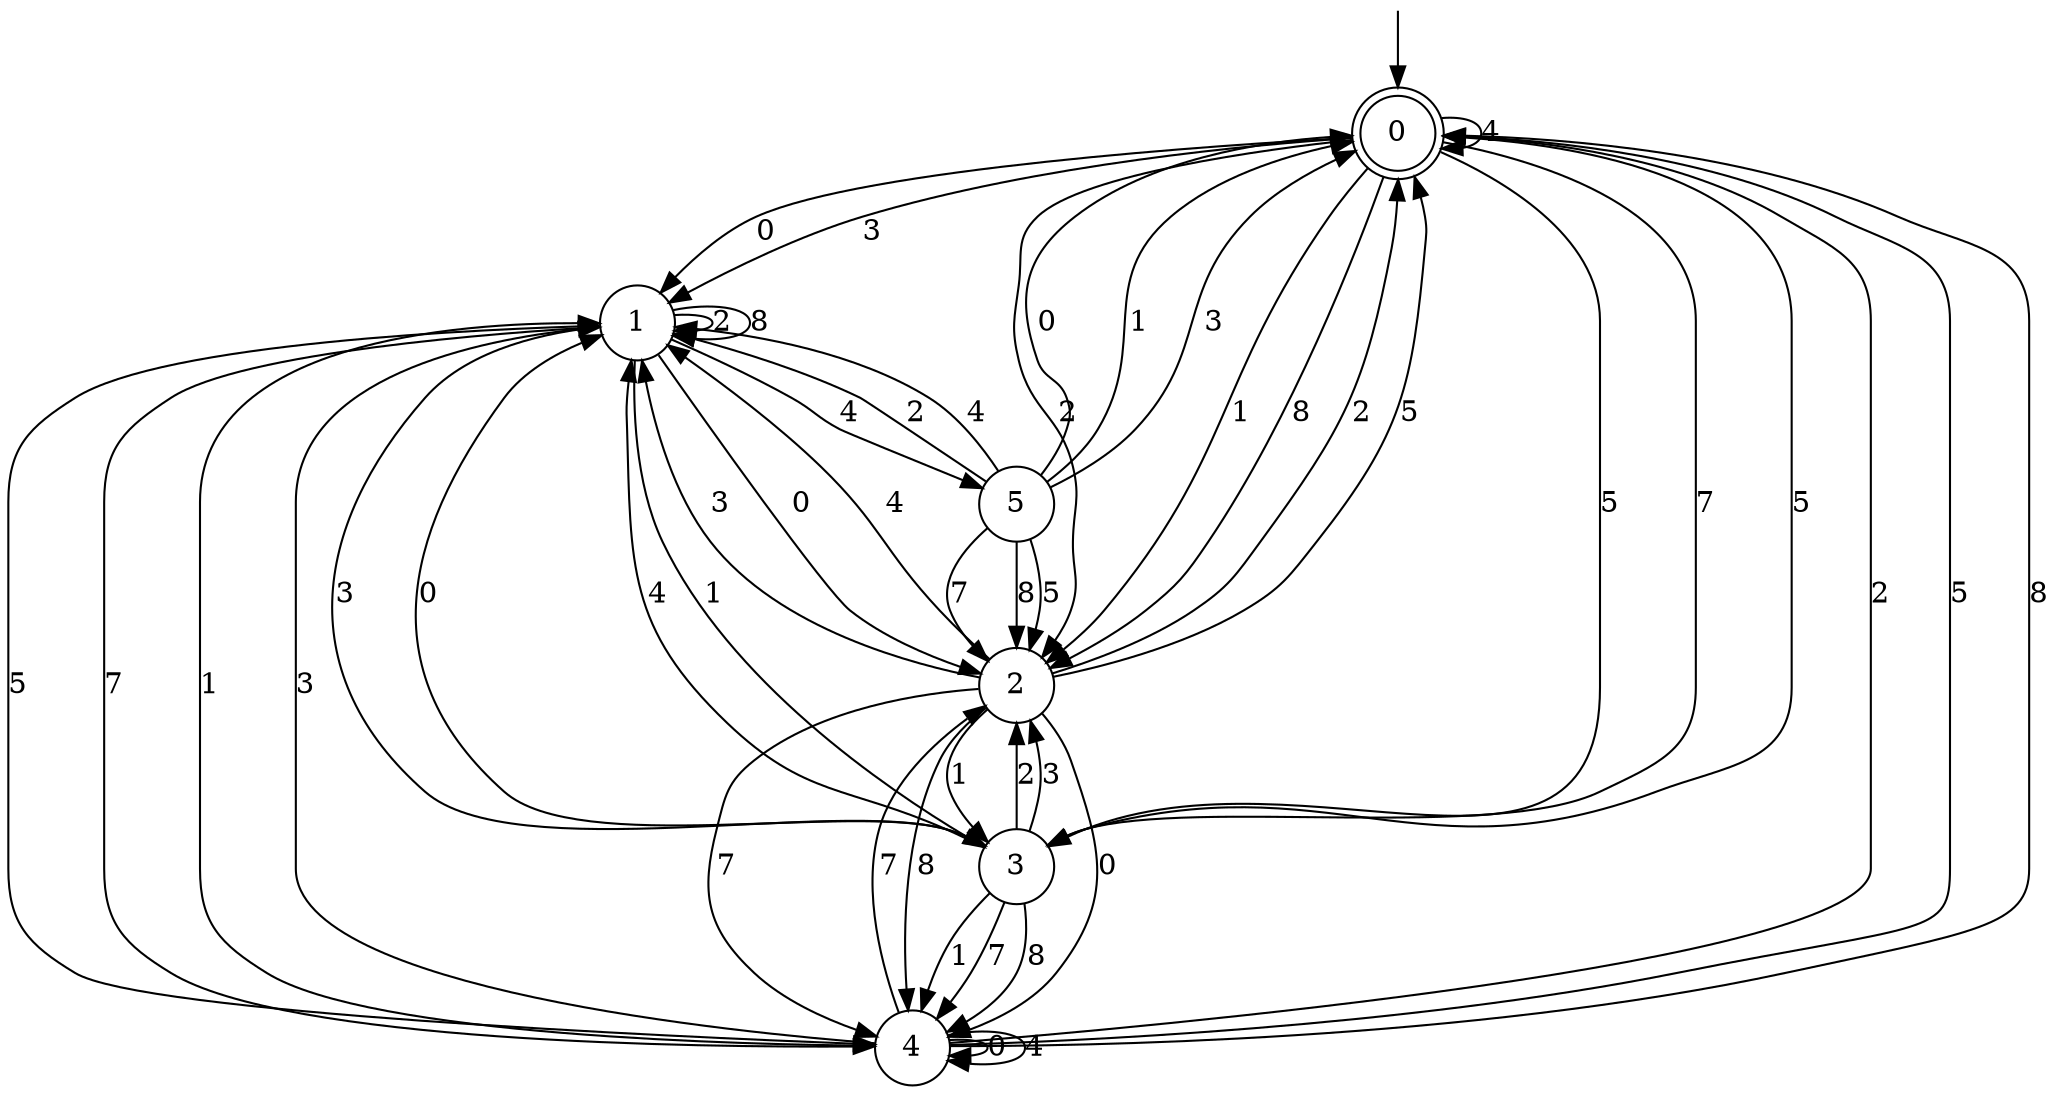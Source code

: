 digraph g {

	s0 [shape="doublecircle" label="0"];
	s1 [shape="circle" label="1"];
	s2 [shape="circle" label="2"];
	s3 [shape="circle" label="3"];
	s4 [shape="circle" label="4"];
	s5 [shape="circle" label="5"];
	s0 -> s1 [label="0"];
	s0 -> s2 [label="2"];
	s0 -> s2 [label="1"];
	s0 -> s3 [label="5"];
	s0 -> s3 [label="7"];
	s0 -> s2 [label="8"];
	s0 -> s0 [label="4"];
	s0 -> s1 [label="3"];
	s1 -> s2 [label="0"];
	s1 -> s1 [label="2"];
	s1 -> s3 [label="1"];
	s1 -> s4 [label="5"];
	s1 -> s4 [label="7"];
	s1 -> s1 [label="8"];
	s1 -> s5 [label="4"];
	s1 -> s3 [label="3"];
	s2 -> s4 [label="0"];
	s2 -> s0 [label="2"];
	s2 -> s3 [label="1"];
	s2 -> s0 [label="5"];
	s2 -> s4 [label="7"];
	s2 -> s4 [label="8"];
	s2 -> s1 [label="4"];
	s2 -> s1 [label="3"];
	s3 -> s1 [label="0"];
	s3 -> s2 [label="2"];
	s3 -> s4 [label="1"];
	s3 -> s0 [label="5"];
	s3 -> s4 [label="7"];
	s3 -> s4 [label="8"];
	s3 -> s1 [label="4"];
	s3 -> s2 [label="3"];
	s4 -> s4 [label="0"];
	s4 -> s0 [label="2"];
	s4 -> s1 [label="1"];
	s4 -> s0 [label="5"];
	s4 -> s2 [label="7"];
	s4 -> s0 [label="8"];
	s4 -> s4 [label="4"];
	s4 -> s1 [label="3"];
	s5 -> s0 [label="0"];
	s5 -> s1 [label="2"];
	s5 -> s0 [label="1"];
	s5 -> s2 [label="5"];
	s5 -> s2 [label="7"];
	s5 -> s2 [label="8"];
	s5 -> s1 [label="4"];
	s5 -> s0 [label="3"];

__start0 [label="" shape="none" width="0" height="0"];
__start0 -> s0;

}
